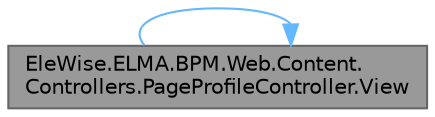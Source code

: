 digraph "EleWise.ELMA.BPM.Web.Content.Controllers.PageProfileController.View"
{
 // LATEX_PDF_SIZE
  bgcolor="transparent";
  edge [fontname=Helvetica,fontsize=10,labelfontname=Helvetica,labelfontsize=10];
  node [fontname=Helvetica,fontsize=10,shape=box,height=0.2,width=0.4];
  rankdir="LR";
  Node1 [id="Node000001",label="EleWise.ELMA.BPM.Web.Content.\lControllers.PageProfileController.View",height=0.2,width=0.4,color="gray40", fillcolor="grey60", style="filled", fontcolor="black",tooltip="Показать страницу"];
  Node1 -> Node1 [id="edge1_Node000001_Node000001",color="steelblue1",style="solid",tooltip=" "];
}
